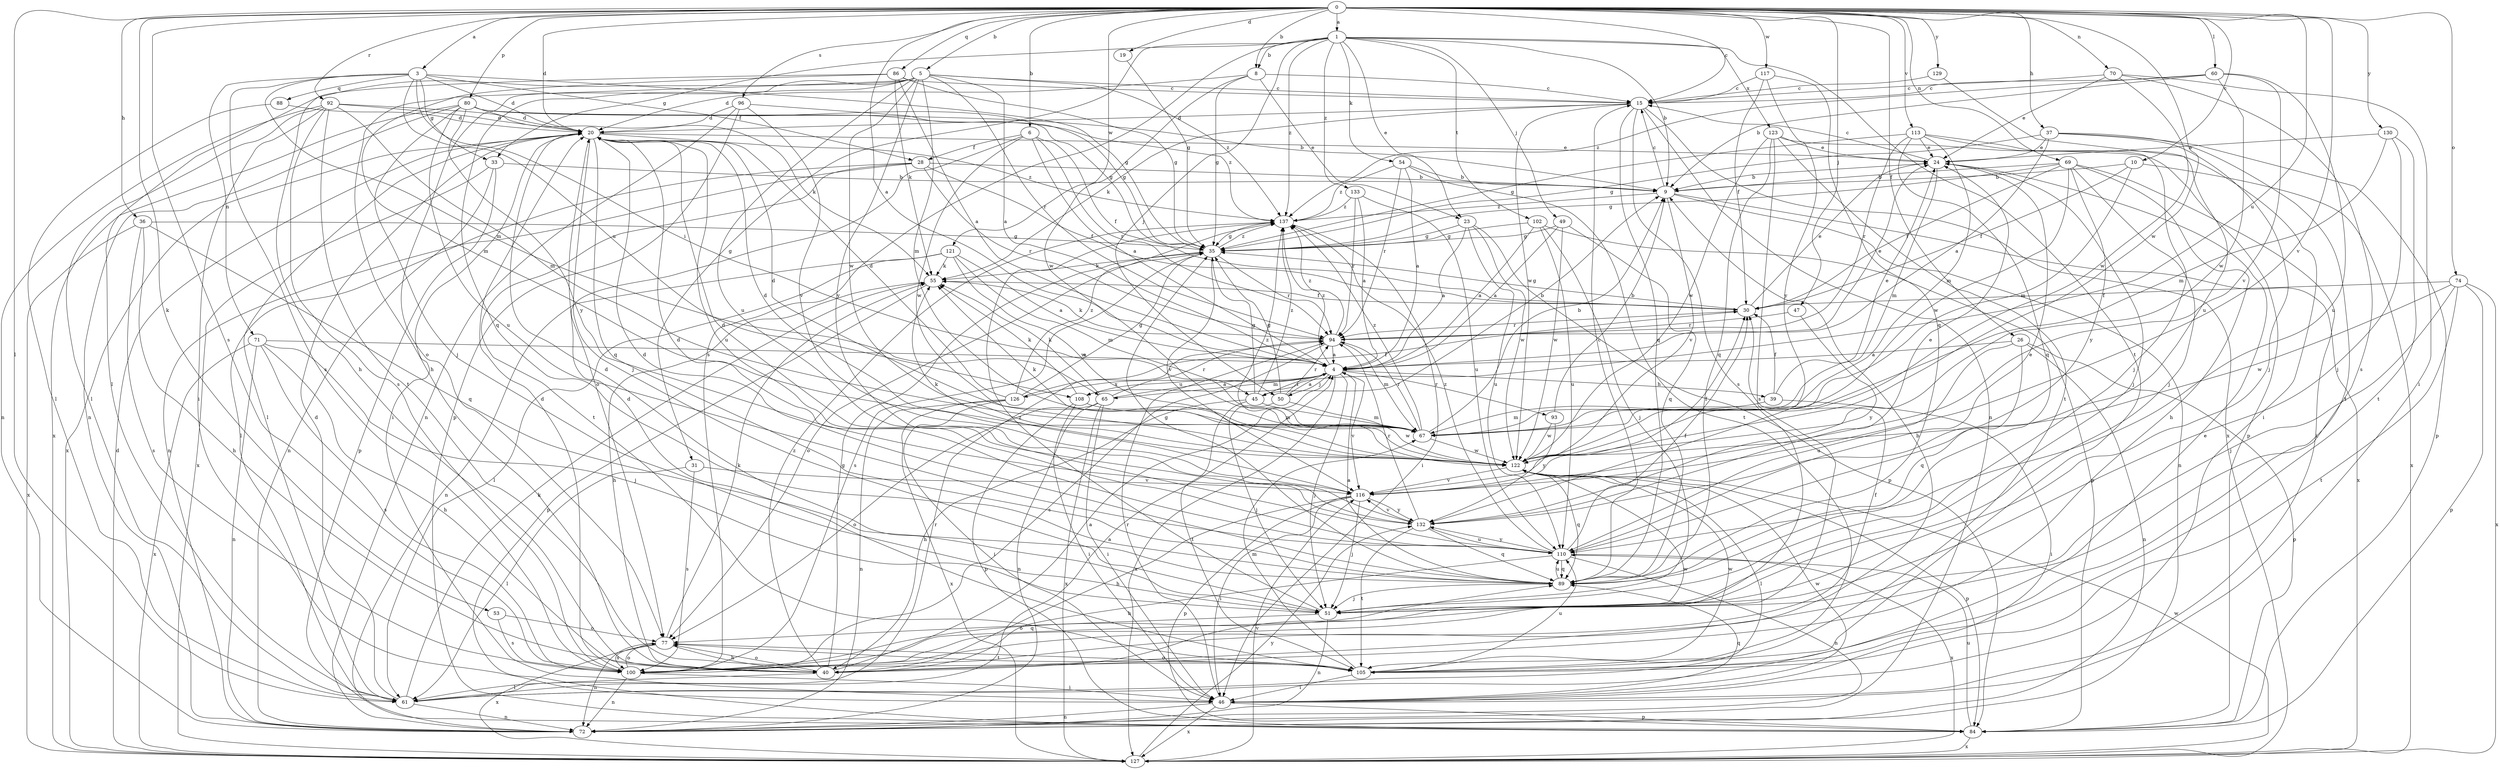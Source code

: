 strict digraph  {
0;
1;
3;
4;
5;
6;
8;
9;
10;
15;
19;
20;
23;
24;
26;
28;
30;
31;
33;
35;
36;
37;
39;
40;
45;
46;
47;
49;
50;
51;
53;
54;
55;
60;
61;
65;
67;
69;
70;
71;
72;
74;
77;
80;
84;
86;
88;
89;
92;
93;
94;
96;
100;
102;
105;
108;
110;
113;
116;
117;
121;
122;
123;
126;
127;
129;
130;
132;
133;
137;
0 -> 1  [label=a];
0 -> 3  [label=a];
0 -> 4  [label=a];
0 -> 5  [label=b];
0 -> 6  [label=b];
0 -> 8  [label=b];
0 -> 10  [label=c];
0 -> 15  [label=c];
0 -> 19  [label=d];
0 -> 20  [label=d];
0 -> 26  [label=f];
0 -> 36  [label=h];
0 -> 37  [label=h];
0 -> 47  [label=j];
0 -> 53  [label=k];
0 -> 60  [label=l];
0 -> 61  [label=l];
0 -> 69  [label=n];
0 -> 70  [label=n];
0 -> 74  [label=o];
0 -> 80  [label=p];
0 -> 86  [label=q];
0 -> 92  [label=r];
0 -> 96  [label=s];
0 -> 100  [label=s];
0 -> 108  [label=u];
0 -> 113  [label=v];
0 -> 116  [label=v];
0 -> 117  [label=w];
0 -> 121  [label=w];
0 -> 122  [label=w];
0 -> 129  [label=y];
0 -> 130  [label=y];
1 -> 8  [label=b];
1 -> 9  [label=b];
1 -> 23  [label=e];
1 -> 31  [label=g];
1 -> 33  [label=g];
1 -> 49  [label=j];
1 -> 50  [label=j];
1 -> 54  [label=k];
1 -> 100  [label=s];
1 -> 102  [label=t];
1 -> 105  [label=t];
1 -> 123  [label=x];
1 -> 133  [label=z];
1 -> 137  [label=z];
3 -> 20  [label=d];
3 -> 28  [label=f];
3 -> 33  [label=g];
3 -> 35  [label=g];
3 -> 45  [label=i];
3 -> 65  [label=m];
3 -> 71  [label=n];
3 -> 88  [label=q];
3 -> 100  [label=s];
3 -> 108  [label=u];
4 -> 39  [label=h];
4 -> 45  [label=i];
4 -> 50  [label=j];
4 -> 51  [label=j];
4 -> 65  [label=m];
4 -> 93  [label=r];
4 -> 108  [label=u];
4 -> 116  [label=v];
4 -> 126  [label=x];
4 -> 127  [label=x];
4 -> 137  [label=z];
5 -> 4  [label=a];
5 -> 15  [label=c];
5 -> 40  [label=h];
5 -> 61  [label=l];
5 -> 67  [label=m];
5 -> 77  [label=o];
5 -> 89  [label=q];
5 -> 94  [label=r];
5 -> 110  [label=u];
5 -> 122  [label=w];
5 -> 132  [label=y];
5 -> 137  [label=z];
6 -> 4  [label=a];
6 -> 28  [label=f];
6 -> 30  [label=f];
6 -> 77  [label=o];
6 -> 94  [label=r];
6 -> 122  [label=w];
8 -> 15  [label=c];
8 -> 20  [label=d];
8 -> 23  [label=e];
8 -> 35  [label=g];
8 -> 122  [label=w];
9 -> 15  [label=c];
9 -> 72  [label=n];
9 -> 116  [label=v];
9 -> 127  [label=x];
9 -> 137  [label=z];
10 -> 9  [label=b];
10 -> 30  [label=f];
10 -> 67  [label=m];
10 -> 127  [label=x];
15 -> 20  [label=d];
15 -> 55  [label=k];
15 -> 72  [label=n];
15 -> 89  [label=q];
15 -> 100  [label=s];
15 -> 122  [label=w];
15 -> 127  [label=x];
19 -> 35  [label=g];
20 -> 24  [label=e];
20 -> 46  [label=i];
20 -> 51  [label=j];
20 -> 61  [label=l];
20 -> 89  [label=q];
20 -> 110  [label=u];
20 -> 127  [label=x];
20 -> 137  [label=z];
23 -> 4  [label=a];
23 -> 35  [label=g];
23 -> 84  [label=p];
23 -> 110  [label=u];
23 -> 122  [label=w];
24 -> 9  [label=b];
24 -> 15  [label=c];
24 -> 51  [label=j];
24 -> 67  [label=m];
26 -> 4  [label=a];
26 -> 72  [label=n];
26 -> 84  [label=p];
26 -> 89  [label=q];
26 -> 110  [label=u];
28 -> 9  [label=b];
28 -> 30  [label=f];
28 -> 61  [label=l];
28 -> 72  [label=n];
28 -> 94  [label=r];
28 -> 105  [label=t];
30 -> 24  [label=e];
30 -> 35  [label=g];
30 -> 94  [label=r];
31 -> 61  [label=l];
31 -> 100  [label=s];
31 -> 116  [label=v];
33 -> 9  [label=b];
33 -> 72  [label=n];
33 -> 84  [label=p];
33 -> 127  [label=x];
35 -> 55  [label=k];
35 -> 77  [label=o];
35 -> 94  [label=r];
35 -> 100  [label=s];
35 -> 116  [label=v];
35 -> 137  [label=z];
36 -> 35  [label=g];
36 -> 40  [label=h];
36 -> 89  [label=q];
36 -> 100  [label=s];
36 -> 127  [label=x];
37 -> 4  [label=a];
37 -> 24  [label=e];
37 -> 35  [label=g];
37 -> 51  [label=j];
37 -> 84  [label=p];
37 -> 105  [label=t];
39 -> 24  [label=e];
39 -> 30  [label=f];
39 -> 46  [label=i];
39 -> 67  [label=m];
40 -> 4  [label=a];
40 -> 9  [label=b];
40 -> 35  [label=g];
40 -> 61  [label=l];
40 -> 77  [label=o];
40 -> 122  [label=w];
40 -> 137  [label=z];
45 -> 9  [label=b];
45 -> 35  [label=g];
45 -> 40  [label=h];
45 -> 67  [label=m];
45 -> 105  [label=t];
45 -> 137  [label=z];
46 -> 72  [label=n];
46 -> 84  [label=p];
46 -> 89  [label=q];
46 -> 94  [label=r];
46 -> 122  [label=w];
46 -> 127  [label=x];
47 -> 94  [label=r];
47 -> 132  [label=y];
49 -> 4  [label=a];
49 -> 35  [label=g];
49 -> 89  [label=q];
49 -> 122  [label=w];
50 -> 4  [label=a];
50 -> 35  [label=g];
50 -> 51  [label=j];
50 -> 94  [label=r];
50 -> 122  [label=w];
51 -> 20  [label=d];
51 -> 72  [label=n];
51 -> 77  [label=o];
51 -> 137  [label=z];
53 -> 77  [label=o];
53 -> 100  [label=s];
54 -> 4  [label=a];
54 -> 9  [label=b];
54 -> 94  [label=r];
54 -> 105  [label=t];
54 -> 137  [label=z];
55 -> 30  [label=f];
55 -> 40  [label=h];
55 -> 84  [label=p];
60 -> 9  [label=b];
60 -> 15  [label=c];
60 -> 110  [label=u];
60 -> 116  [label=v];
60 -> 122  [label=w];
60 -> 137  [label=z];
61 -> 4  [label=a];
61 -> 20  [label=d];
61 -> 24  [label=e];
61 -> 55  [label=k];
61 -> 72  [label=n];
61 -> 94  [label=r];
65 -> 4  [label=a];
65 -> 46  [label=i];
65 -> 55  [label=k];
65 -> 72  [label=n];
65 -> 77  [label=o];
65 -> 94  [label=r];
65 -> 127  [label=x];
67 -> 9  [label=b];
67 -> 20  [label=d];
67 -> 94  [label=r];
67 -> 122  [label=w];
67 -> 137  [label=z];
69 -> 9  [label=b];
69 -> 30  [label=f];
69 -> 35  [label=g];
69 -> 40  [label=h];
69 -> 46  [label=i];
69 -> 51  [label=j];
69 -> 122  [label=w];
69 -> 132  [label=y];
70 -> 15  [label=c];
70 -> 24  [label=e];
70 -> 46  [label=i];
70 -> 100  [label=s];
70 -> 122  [label=w];
71 -> 4  [label=a];
71 -> 40  [label=h];
71 -> 51  [label=j];
71 -> 72  [label=n];
71 -> 100  [label=s];
71 -> 127  [label=x];
74 -> 30  [label=f];
74 -> 51  [label=j];
74 -> 84  [label=p];
74 -> 105  [label=t];
74 -> 122  [label=w];
74 -> 127  [label=x];
77 -> 40  [label=h];
77 -> 55  [label=k];
77 -> 72  [label=n];
77 -> 100  [label=s];
77 -> 105  [label=t];
77 -> 127  [label=x];
80 -> 9  [label=b];
80 -> 20  [label=d];
80 -> 35  [label=g];
80 -> 51  [label=j];
80 -> 72  [label=n];
80 -> 110  [label=u];
80 -> 127  [label=x];
80 -> 132  [label=y];
80 -> 137  [label=z];
84 -> 110  [label=u];
84 -> 127  [label=x];
86 -> 4  [label=a];
86 -> 15  [label=c];
86 -> 35  [label=g];
86 -> 40  [label=h];
86 -> 55  [label=k];
86 -> 67  [label=m];
88 -> 20  [label=d];
88 -> 61  [label=l];
89 -> 4  [label=a];
89 -> 15  [label=c];
89 -> 20  [label=d];
89 -> 35  [label=g];
89 -> 51  [label=j];
89 -> 110  [label=u];
92 -> 20  [label=d];
92 -> 46  [label=i];
92 -> 55  [label=k];
92 -> 61  [label=l];
92 -> 67  [label=m];
92 -> 72  [label=n];
92 -> 100  [label=s];
92 -> 105  [label=t];
93 -> 9  [label=b];
93 -> 122  [label=w];
93 -> 132  [label=y];
94 -> 4  [label=a];
94 -> 24  [label=e];
94 -> 55  [label=k];
94 -> 67  [label=m];
94 -> 100  [label=s];
94 -> 137  [label=z];
96 -> 20  [label=d];
96 -> 35  [label=g];
96 -> 72  [label=n];
96 -> 84  [label=p];
96 -> 116  [label=v];
100 -> 20  [label=d];
100 -> 30  [label=f];
100 -> 46  [label=i];
100 -> 72  [label=n];
100 -> 77  [label=o];
100 -> 89  [label=q];
102 -> 4  [label=a];
102 -> 35  [label=g];
102 -> 51  [label=j];
102 -> 84  [label=p];
102 -> 110  [label=u];
105 -> 20  [label=d];
105 -> 46  [label=i];
105 -> 67  [label=m];
105 -> 77  [label=o];
105 -> 110  [label=u];
105 -> 122  [label=w];
108 -> 46  [label=i];
108 -> 55  [label=k];
108 -> 67  [label=m];
108 -> 84  [label=p];
110 -> 20  [label=d];
110 -> 24  [label=e];
110 -> 30  [label=f];
110 -> 40  [label=h];
110 -> 72  [label=n];
110 -> 89  [label=q];
110 -> 127  [label=x];
110 -> 132  [label=y];
110 -> 137  [label=z];
113 -> 24  [label=e];
113 -> 35  [label=g];
113 -> 46  [label=i];
113 -> 51  [label=j];
113 -> 67  [label=m];
113 -> 89  [label=q];
113 -> 94  [label=r];
116 -> 30  [label=f];
116 -> 40  [label=h];
116 -> 46  [label=i];
116 -> 51  [label=j];
116 -> 55  [label=k];
116 -> 84  [label=p];
116 -> 132  [label=y];
117 -> 15  [label=c];
117 -> 30  [label=f];
117 -> 89  [label=q];
117 -> 132  [label=y];
121 -> 4  [label=a];
121 -> 55  [label=k];
121 -> 61  [label=l];
121 -> 67  [label=m];
121 -> 72  [label=n];
121 -> 122  [label=w];
122 -> 20  [label=d];
122 -> 55  [label=k];
122 -> 61  [label=l];
122 -> 84  [label=p];
122 -> 89  [label=q];
122 -> 116  [label=v];
122 -> 137  [label=z];
123 -> 24  [label=e];
123 -> 84  [label=p];
123 -> 89  [label=q];
123 -> 100  [label=s];
123 -> 105  [label=t];
123 -> 122  [label=w];
126 -> 20  [label=d];
126 -> 30  [label=f];
126 -> 35  [label=g];
126 -> 46  [label=i];
126 -> 72  [label=n];
126 -> 127  [label=x];
126 -> 137  [label=z];
127 -> 20  [label=d];
127 -> 116  [label=v];
127 -> 122  [label=w];
127 -> 132  [label=y];
129 -> 15  [label=c];
129 -> 110  [label=u];
130 -> 24  [label=e];
130 -> 51  [label=j];
130 -> 67  [label=m];
130 -> 105  [label=t];
132 -> 20  [label=d];
132 -> 24  [label=e];
132 -> 89  [label=q];
132 -> 94  [label=r];
132 -> 105  [label=t];
132 -> 110  [label=u];
132 -> 116  [label=v];
133 -> 4  [label=a];
133 -> 94  [label=r];
133 -> 110  [label=u];
133 -> 137  [label=z];
137 -> 35  [label=g];
137 -> 46  [label=i];
}
